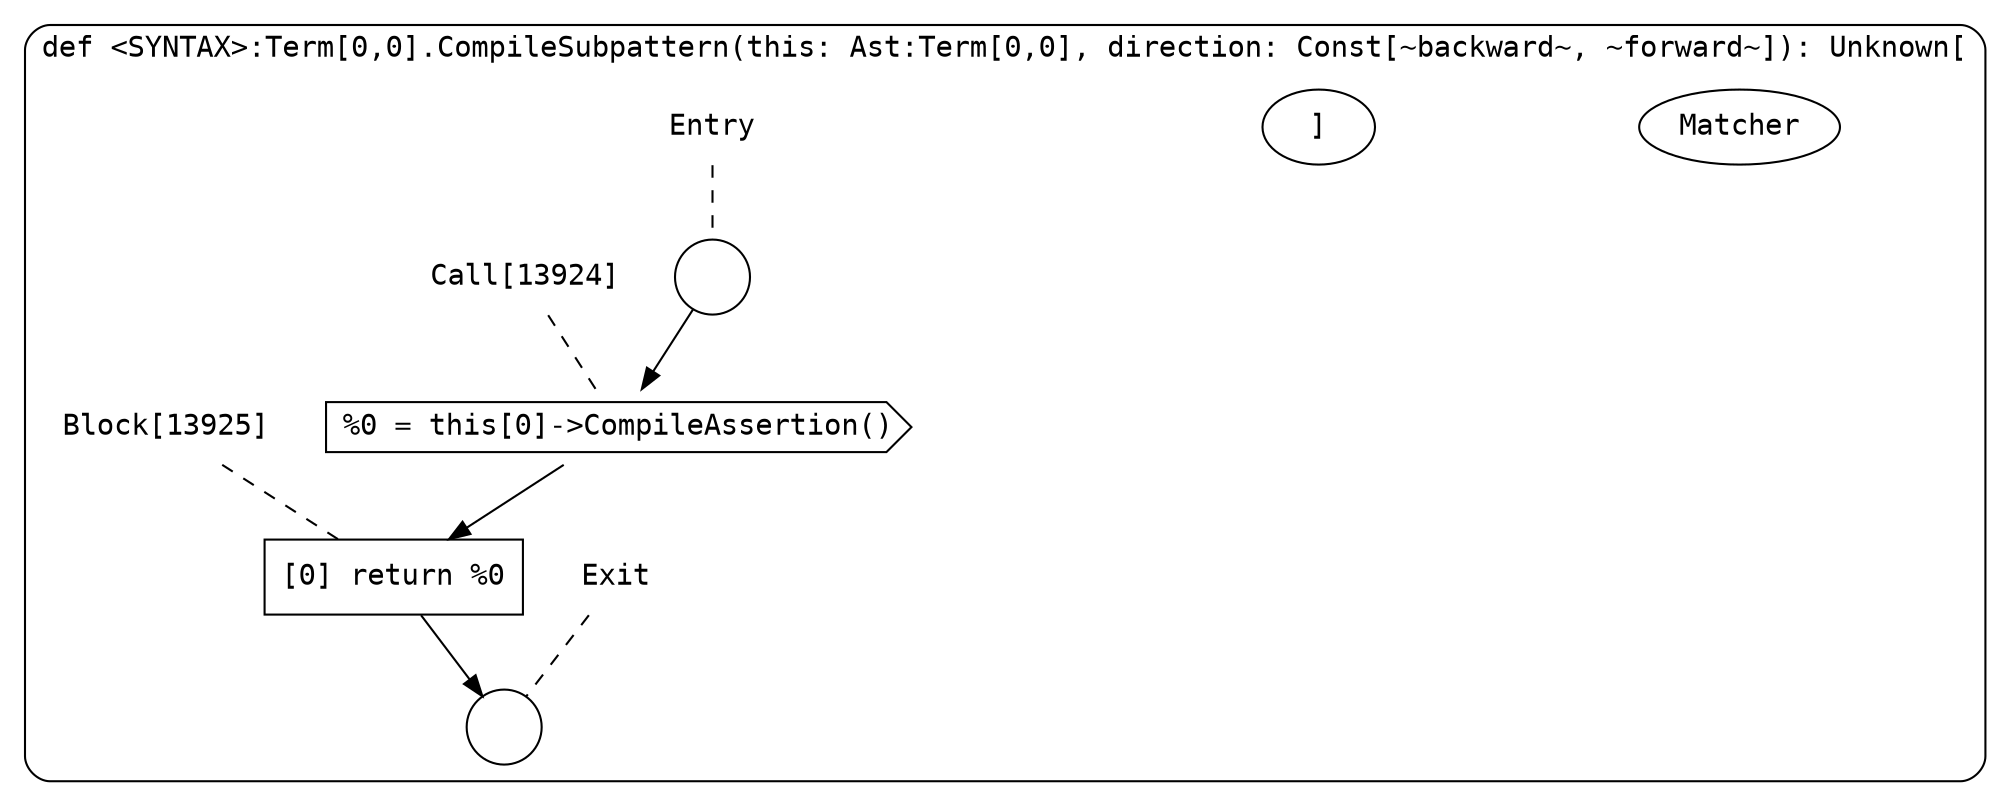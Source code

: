 digraph {
  graph [fontname = "Consolas"]
  node [fontname = "Consolas"]
  edge [fontname = "Consolas"]
  subgraph cluster2246 {
    label = "def <SYNTAX>:Term[0,0].CompileSubpattern(this: Ast:Term[0,0], direction: Const[~backward~, ~forward~]): Unknown["Matcher"]"
    style = rounded
    cluster2246_entry_name [shape=none, label=<<font color="black">Entry</font>>]
    cluster2246_entry_name -> cluster2246_entry [arrowhead=none, color="black", style=dashed]
    cluster2246_entry [shape=circle label=" " color="black" fillcolor="white" style=filled]
    cluster2246_entry -> node13924 [color="black"]
    cluster2246_exit_name [shape=none, label=<<font color="black">Exit</font>>]
    cluster2246_exit_name -> cluster2246_exit [arrowhead=none, color="black", style=dashed]
    cluster2246_exit [shape=circle label=" " color="black" fillcolor="white" style=filled]
    node13924_name [shape=none, label=<<font color="black">Call[13924]</font>>]
    node13924_name -> node13924 [arrowhead=none, color="black", style=dashed]
    node13924 [shape=cds, label=<<font color="black">%0 = this[0]-&gt;CompileAssertion()</font>> color="black" fillcolor="white", style=filled]
    node13924 -> node13925 [color="black"]
    node13925_name [shape=none, label=<<font color="black">Block[13925]</font>>]
    node13925_name -> node13925 [arrowhead=none, color="black", style=dashed]
    node13925 [shape=box, label=<<font color="black">[0] return %0<BR ALIGN="LEFT"/></font>> color="black" fillcolor="white", style=filled]
    node13925 -> cluster2246_exit [color="black"]
  }
}